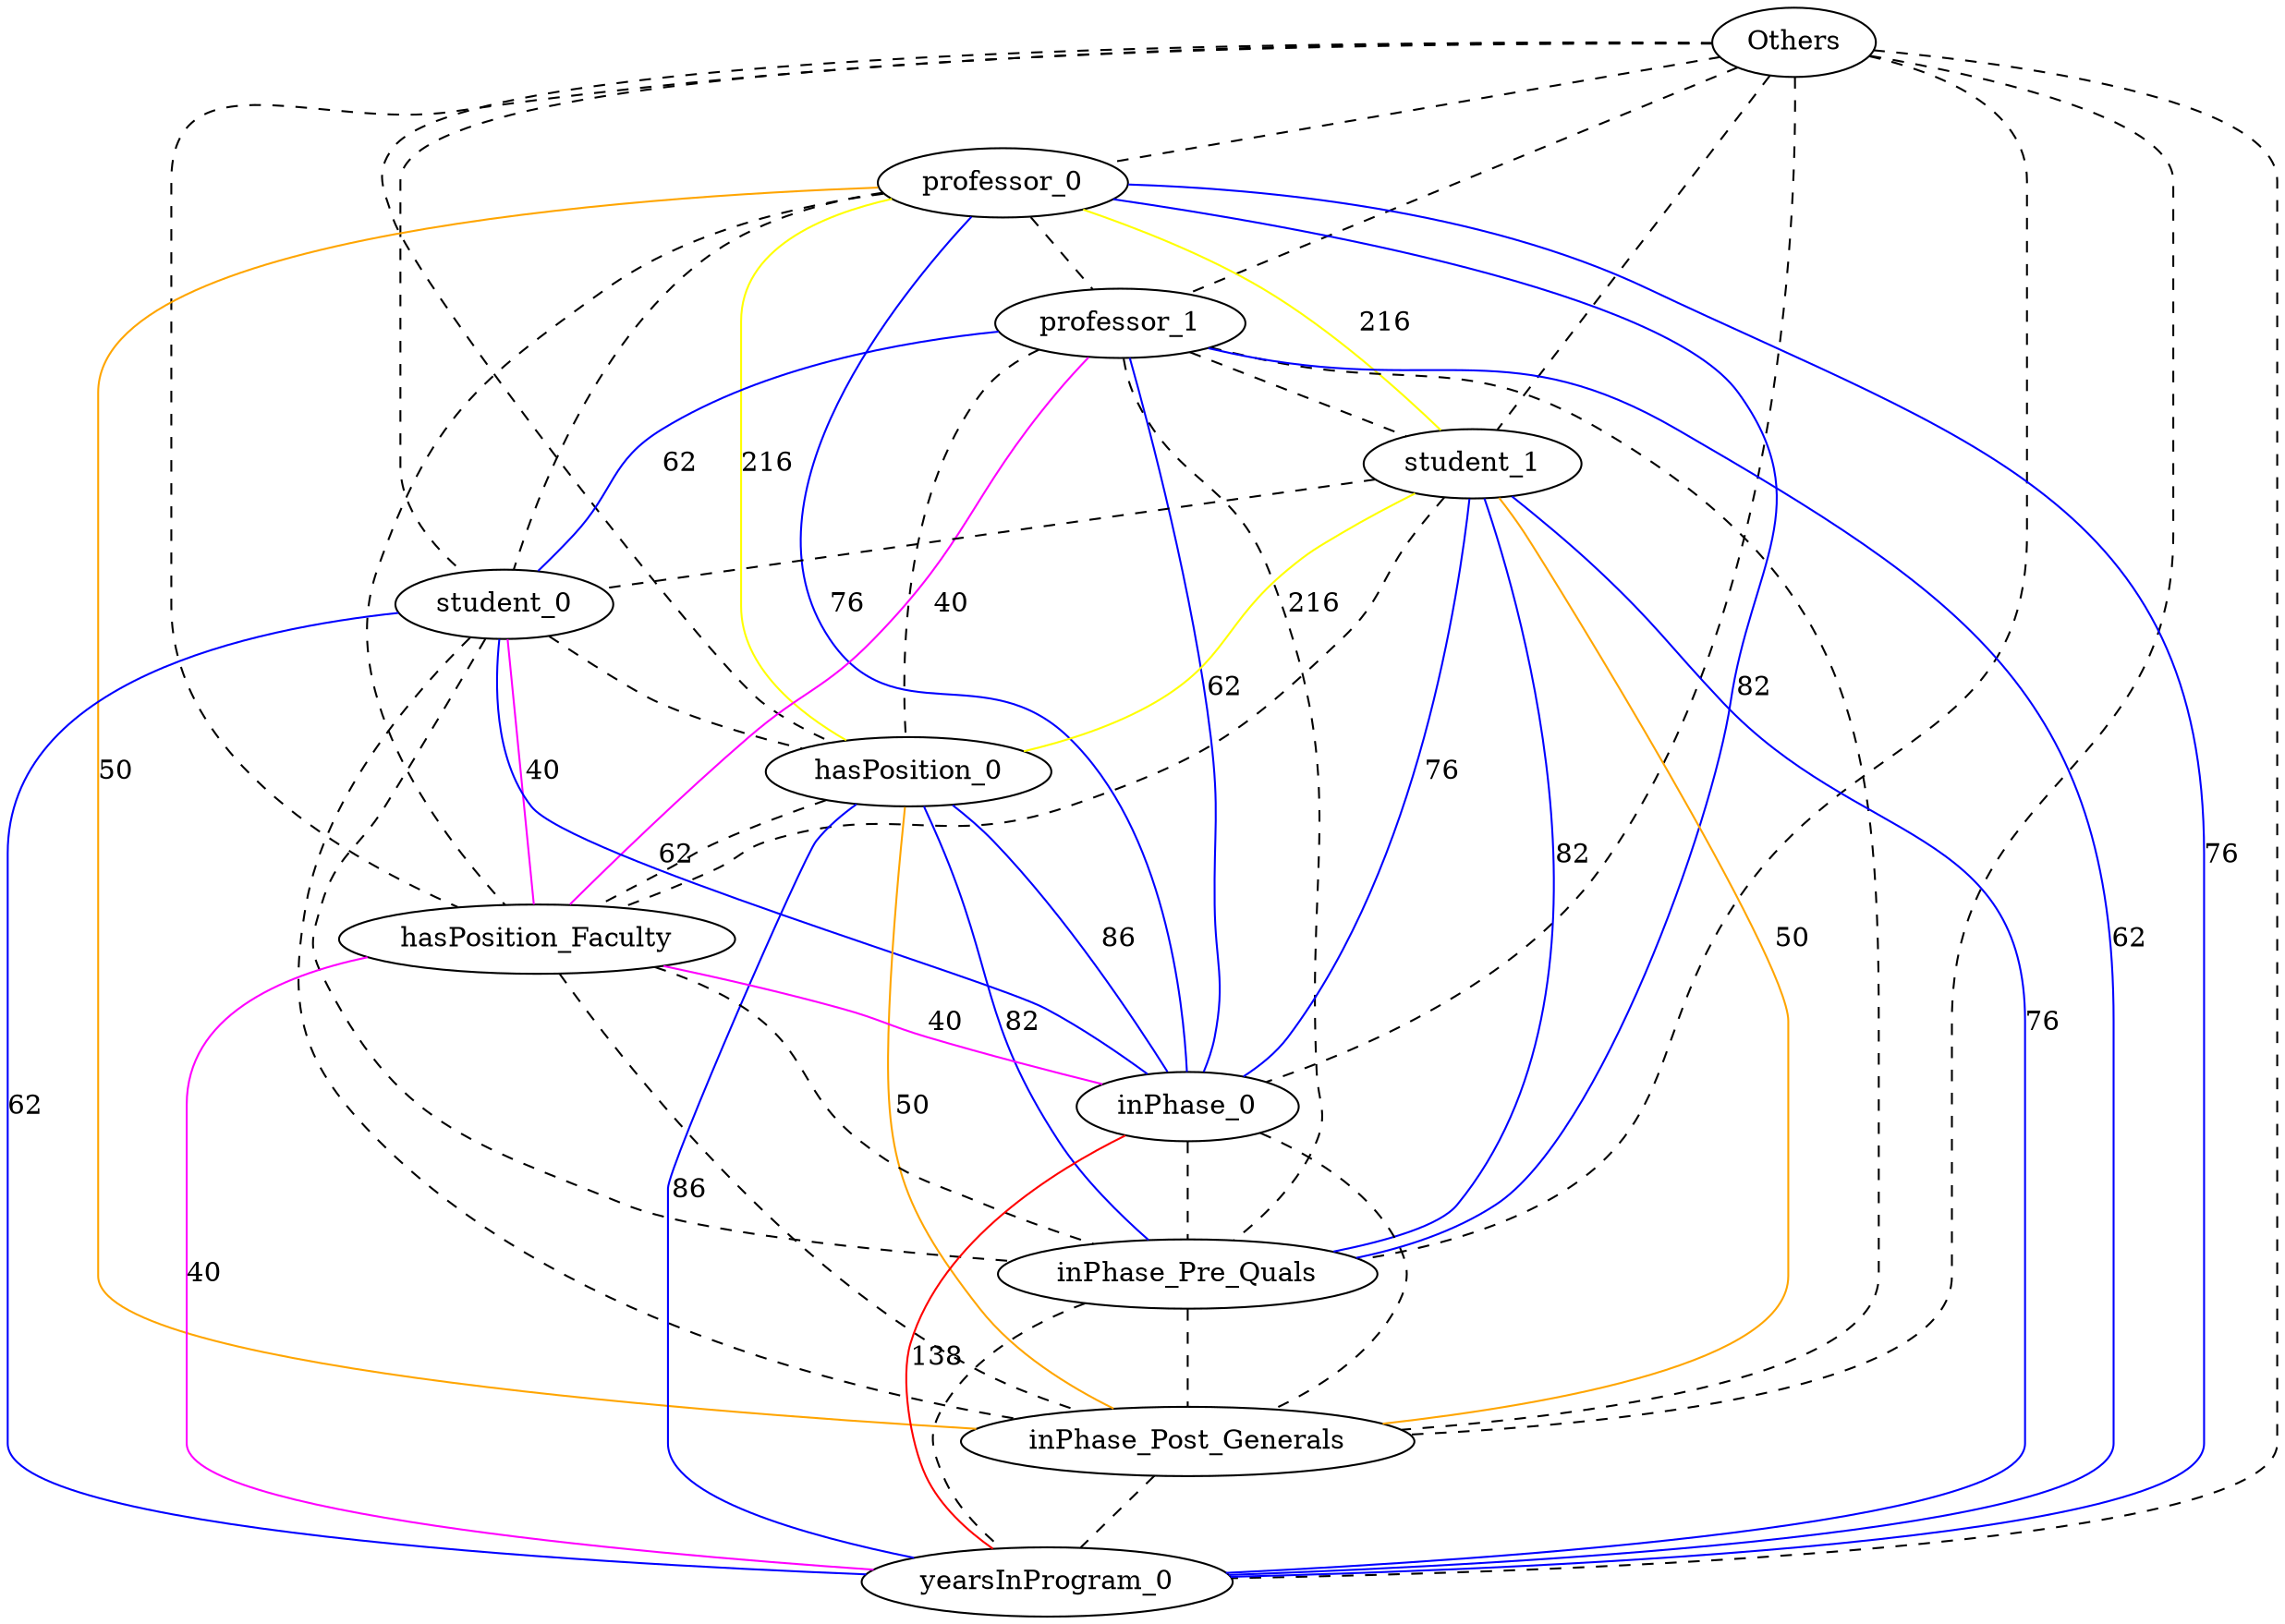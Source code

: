 strict graph "()" {
Others;
professor_0;
professor_1;
student_1;
student_0;
hasPosition_0;
hasPosition_Faculty;
inPhase_0;
inPhase_Pre_Quals;
inPhase_Post_Generals;
yearsInProgram_0;
Others -- professor_0  [color=black, label="", style=dashed];
Others -- professor_1  [color=black, label="", style=dashed];
Others -- student_1  [color=black, label="", style=dashed];
Others -- student_0  [color=black, label="", style=dashed];
Others -- hasPosition_0  [color=black, label="", style=dashed];
Others -- hasPosition_Faculty  [color=black, label="", style=dashed];
Others -- inPhase_0  [color=black, label="", style=dashed];
Others -- inPhase_Pre_Quals  [color=black, label="", style=dashed];
Others -- inPhase_Post_Generals  [color=black, label="", style=dashed];
Others -- yearsInProgram_0  [color=black, label="", style=dashed];
professor_0 -- professor_1  [color=black, label="", style=dashed];
professor_0 -- student_1  [color=yellow, label=216, style=solid];
professor_0 -- student_0  [color=black, label="", style=dashed];
professor_0 -- hasPosition_0  [color=yellow, label=216, style=solid];
professor_0 -- hasPosition_Faculty  [color=black, label="", style=dashed];
professor_0 -- inPhase_0  [color=blue, label=76, style=solid];
professor_0 -- inPhase_Pre_Quals  [color=blue, label=82, style=solid];
professor_0 -- inPhase_Post_Generals  [color=orange, label=50, style=solid];
professor_0 -- yearsInProgram_0  [color=blue, label=76, style=solid];
professor_1 -- student_1  [color=black, label="", style=dashed];
professor_1 -- student_0  [color=blue, label=62, style=solid];
professor_1 -- hasPosition_0  [color=black, label="", style=dashed];
professor_1 -- hasPosition_Faculty  [color=magenta, label=40, style=solid];
professor_1 -- inPhase_0  [color=blue, label=62, style=solid];
professor_1 -- inPhase_Pre_Quals  [color=black, label="", style=dashed];
professor_1 -- inPhase_Post_Generals  [color=black, label="", style=dashed];
professor_1 -- yearsInProgram_0  [color=blue, label=62, style=solid];
student_1 -- student_0  [color=black, label="", style=dashed];
student_1 -- hasPosition_0  [color=yellow, label=216, style=solid];
student_1 -- hasPosition_Faculty  [color=black, label="", style=dashed];
student_1 -- inPhase_0  [color=blue, label=76, style=solid];
student_1 -- inPhase_Pre_Quals  [color=blue, label=82, style=solid];
student_1 -- inPhase_Post_Generals  [color=orange, label=50, style=solid];
student_1 -- yearsInProgram_0  [color=blue, label=76, style=solid];
student_0 -- hasPosition_0  [color=black, label="", style=dashed];
student_0 -- hasPosition_Faculty  [color=magenta, label=40, style=solid];
student_0 -- inPhase_0  [color=blue, label=62, style=solid];
student_0 -- inPhase_Pre_Quals  [color=black, label="", style=dashed];
student_0 -- inPhase_Post_Generals  [color=black, label="", style=dashed];
student_0 -- yearsInProgram_0  [color=blue, label=62, style=solid];
hasPosition_0 -- hasPosition_Faculty  [color=black, label="", style=dashed];
hasPosition_0 -- inPhase_0  [color=blue, label=86, style=solid];
hasPosition_0 -- inPhase_Pre_Quals  [color=blue, label=82, style=solid];
hasPosition_0 -- inPhase_Post_Generals  [color=orange, label=50, style=solid];
hasPosition_0 -- yearsInProgram_0  [color=blue, label=86, style=solid];
hasPosition_Faculty -- inPhase_0  [color=magenta, label=40, style=solid];
hasPosition_Faculty -- inPhase_Pre_Quals  [color=black, label="", style=dashed];
hasPosition_Faculty -- inPhase_Post_Generals  [color=black, label="", style=dashed];
hasPosition_Faculty -- yearsInProgram_0  [color=magenta, label=40, style=solid];
inPhase_0 -- inPhase_Pre_Quals  [color=black, label="", style=dashed];
inPhase_0 -- inPhase_Post_Generals  [color=black, label="", style=dashed];
inPhase_0 -- yearsInProgram_0  [color=red, label=138, style=solid];
inPhase_Pre_Quals -- inPhase_Post_Generals  [color=black, label="", style=dashed];
inPhase_Pre_Quals -- yearsInProgram_0  [color=black, label="", style=dashed];
inPhase_Post_Generals -- yearsInProgram_0  [color=black, label="", style=dashed];
}

